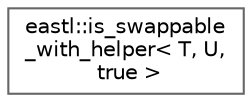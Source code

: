 digraph "类继承关系图"
{
 // LATEX_PDF_SIZE
  bgcolor="transparent";
  edge [fontname=Helvetica,fontsize=10,labelfontname=Helvetica,labelfontsize=10];
  node [fontname=Helvetica,fontsize=10,shape=box,height=0.2,width=0.4];
  rankdir="LR";
  Node0 [id="Node000000",label="eastl::is_swappable\l_with_helper\< T, U,\l true \>",height=0.2,width=0.4,color="grey40", fillcolor="white", style="filled",URL="$structeastl_1_1is__swappable__with__helper_3_01_t_00_01_u_00_01true_01_4.html",tooltip=" "];
}

